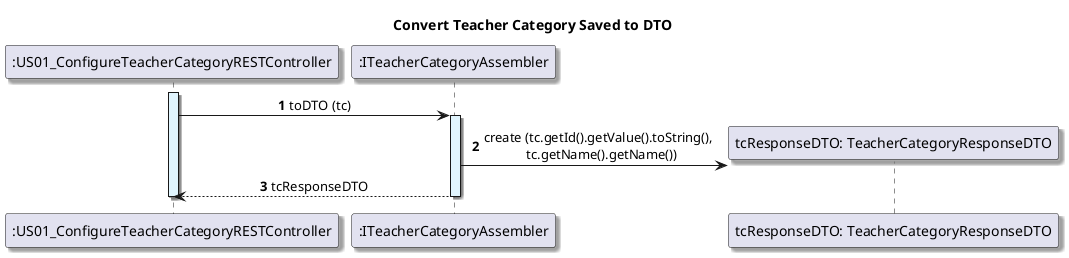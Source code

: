 @startuml

title Convert Teacher Category Saved to DTO

autonumber
skinparam {
  ActivityPadding 2
  ActivityMargin 2
  BoxPadding 2
}
skinparam defaultTextAlignment center
skinparam shadowing true

participant ":US01_ConfigureTeacherCategoryRESTController" as Controller
participant ":ITeacherCategoryAssembler" as tcAssembler
activate Controller #E1F5FE
Controller -> tcAssembler: toDTO (tc)
activate tcAssembler #E1F5FE

create "tcResponseDTO: TeacherCategoryResponseDTO"
tcAssembler -> "tcResponseDTO: TeacherCategoryResponseDTO": create (tc.getId().getValue().toString(), \n tc.getName().getName())

tcAssembler --> Controller: tcResponseDTO
deactivate tcAssembler
deactivate Controller

@enduml